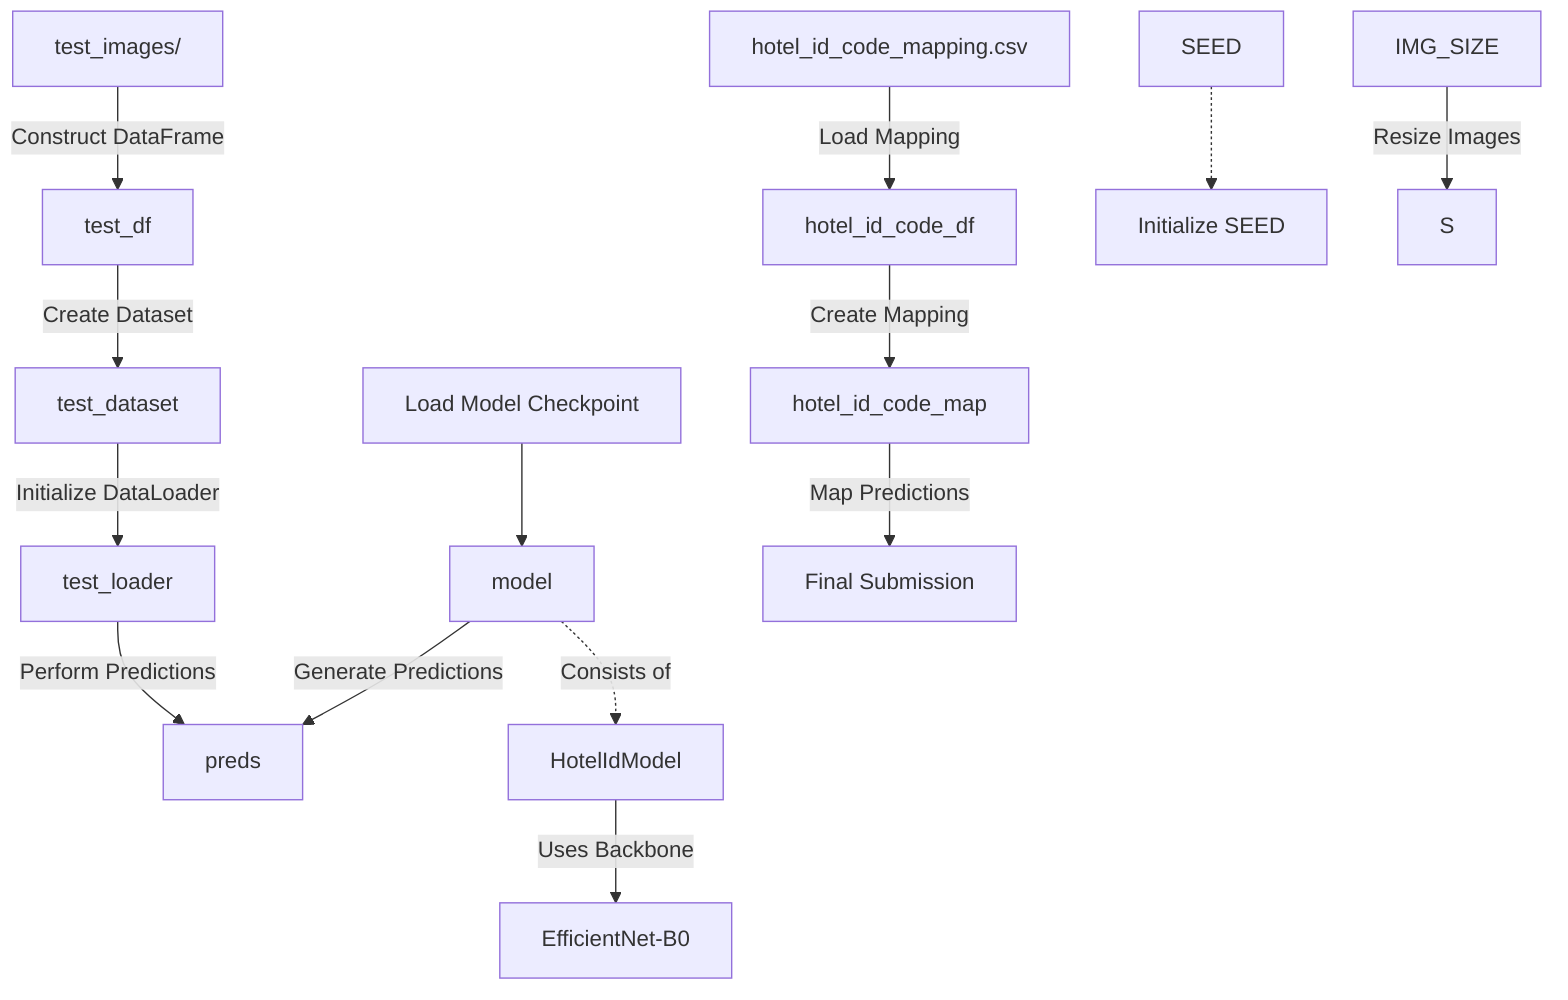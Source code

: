 flowchart TD
    %% Data Sources
    A[hotel_id_code_mapping.csv] -- Load Mapping --> B[hotel_id_code_df]
    C[test_images/] -- Construct DataFrame --> D[test_df]

    %% Data Variables and Transformations
    D -- Create Dataset --> E[test_dataset]
    B -- Create Mapping --> F[hotel_id_code_map]
    E -- Initialize DataLoader --> G[test_loader]

    %% Model Loading
    P[SEED] -.-> Q[Initialize SEED]
    R[IMG_SIZE] -- Resize Images --> S
    T[Load Model Checkpoint] --> M[model]

    %% Predictions
    G -- Perform Predictions --> H[preds]
    M -- Generate Predictions --> H
    F -- Map Predictions --> I[Final Submission]

    %% Model Details
    M -. Consists of .-> J[HotelIdModel]
    J -- Uses Backbone --> K[EfficientNet-B0]
